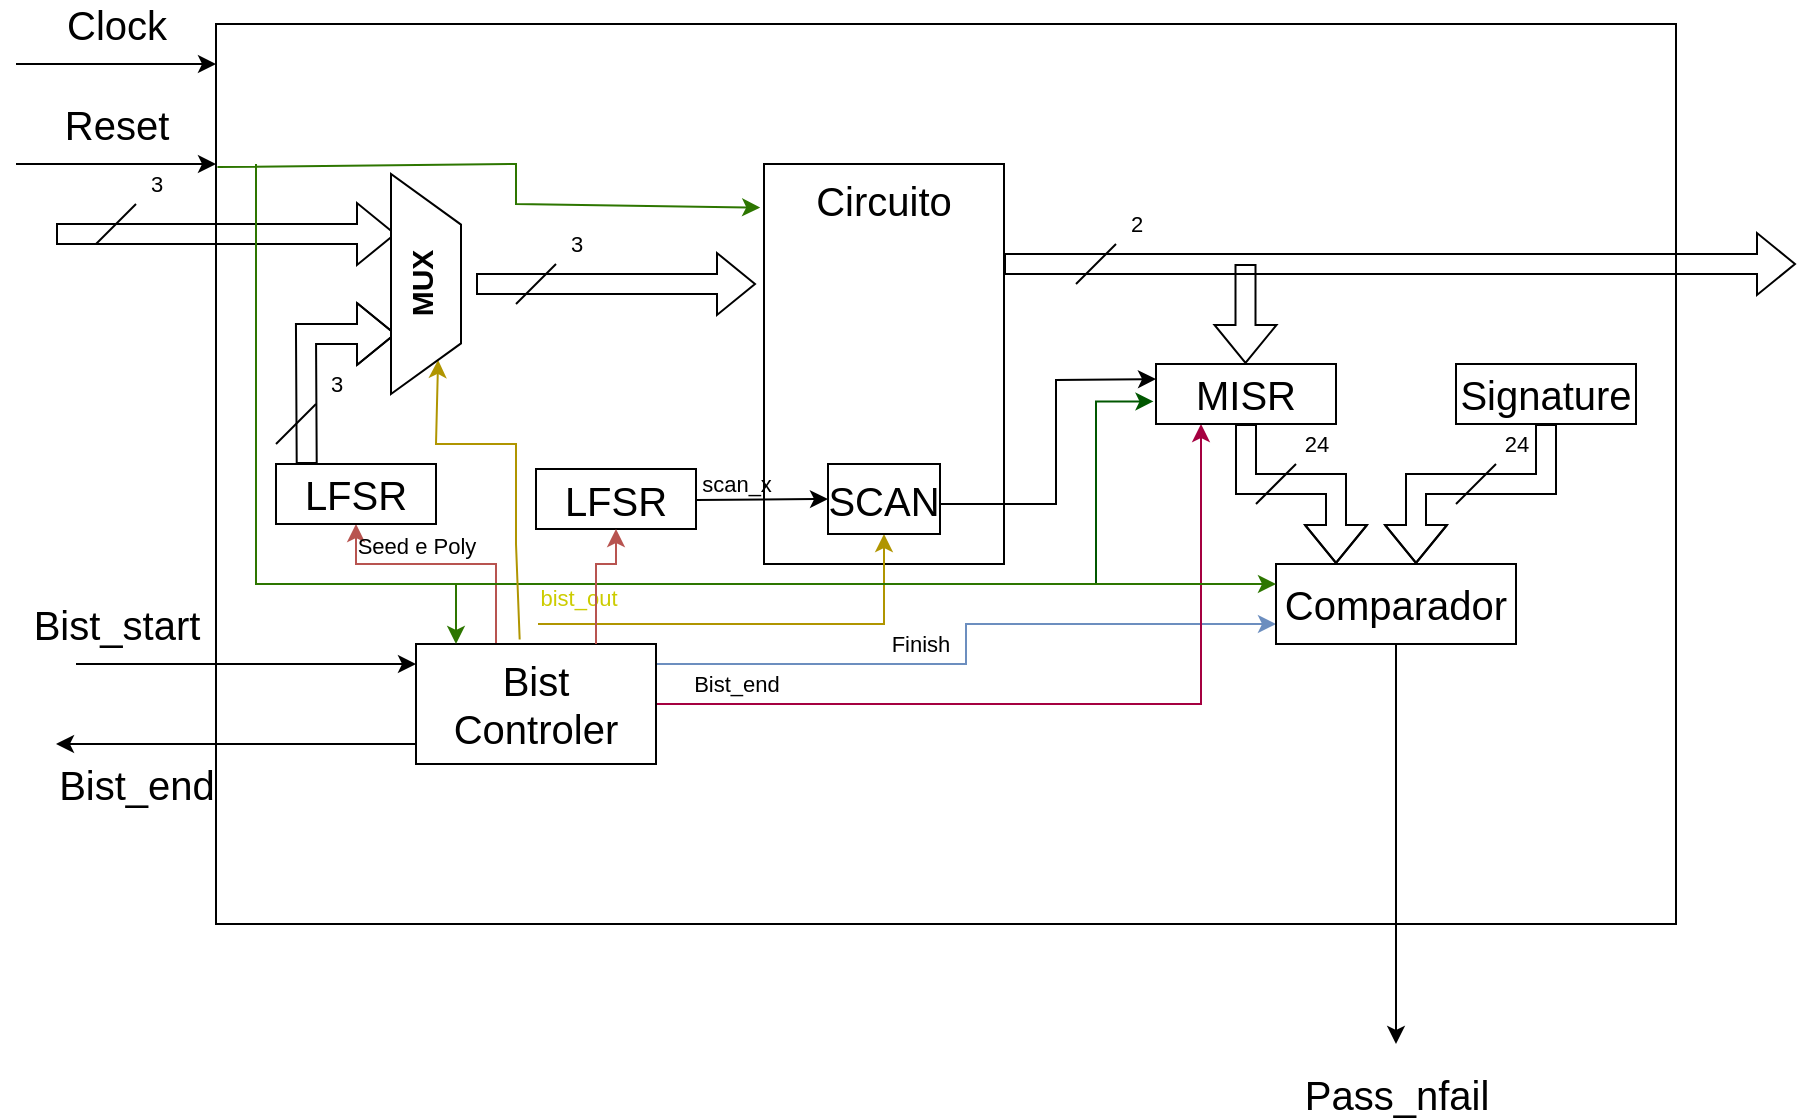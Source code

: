 <mxfile version="22.1.16" type="device">
  <diagram name="Página-1" id="MKnM5BWp4gKMyxSirhqz">
    <mxGraphModel dx="1941" dy="709" grid="1" gridSize="10" guides="1" tooltips="1" connect="1" arrows="1" fold="1" page="1" pageScale="1" pageWidth="827" pageHeight="1169" math="0" shadow="0">
      <root>
        <mxCell id="0" />
        <mxCell id="1" parent="0" />
        <mxCell id="FezYm0x65S-vhj1emQjW-30" value="" style="rounded=0;whiteSpace=wrap;html=1;" parent="1" vertex="1">
          <mxGeometry x="70" y="620" width="730" height="450" as="geometry" />
        </mxCell>
        <mxCell id="FezYm0x65S-vhj1emQjW-2" value="&lt;font style=&quot;font-size: 20px;&quot;&gt;Clock&lt;/font&gt;" style="endArrow=classic;html=1;rounded=0;" parent="1" edge="1">
          <mxGeometry y="20" width="50" height="50" relative="1" as="geometry">
            <mxPoint x="-30" y="640" as="sourcePoint" />
            <mxPoint x="70" y="640" as="targetPoint" />
            <mxPoint as="offset" />
          </mxGeometry>
        </mxCell>
        <mxCell id="FezYm0x65S-vhj1emQjW-3" value="&lt;font style=&quot;font-size: 20px;&quot;&gt;Reset&lt;/font&gt;" style="endArrow=classic;html=1;rounded=0;" parent="1" edge="1">
          <mxGeometry y="20" width="50" height="50" relative="1" as="geometry">
            <mxPoint x="-30" y="690" as="sourcePoint" />
            <mxPoint x="70" y="690" as="targetPoint" />
            <mxPoint as="offset" />
          </mxGeometry>
        </mxCell>
        <mxCell id="FezYm0x65S-vhj1emQjW-4" value="&lt;span style=&quot;font-size: 20px;&quot;&gt;Bist_start&lt;/span&gt;" style="endArrow=classic;html=1;rounded=0;labelBackgroundColor=none;" parent="1" edge="1">
          <mxGeometry x="-0.765" y="20" width="50" height="50" relative="1" as="geometry">
            <mxPoint y="940" as="sourcePoint" />
            <mxPoint x="170" y="940" as="targetPoint" />
            <mxPoint as="offset" />
          </mxGeometry>
        </mxCell>
        <mxCell id="FezYm0x65S-vhj1emQjW-5" value="&lt;font style=&quot;font-size: 20px;&quot;&gt;Bist_end&lt;/font&gt;" style="endArrow=classic;html=1;rounded=0;labelBackgroundColor=none;align=center;" parent="1" edge="1">
          <mxGeometry x="0.556" y="20" width="50" height="50" relative="1" as="geometry">
            <mxPoint x="170" y="980" as="sourcePoint" />
            <mxPoint x="-10" y="980" as="targetPoint" />
            <mxPoint as="offset" />
          </mxGeometry>
        </mxCell>
        <mxCell id="3irK924rz-lLAVBLTGYg-1" style="edgeStyle=orthogonalEdgeStyle;rounded=0;orthogonalLoop=1;jettySize=auto;html=1;fillColor=#f8cecc;strokeColor=#b85450;" parent="1" source="FezYm0x65S-vhj1emQjW-6" target="FezYm0x65S-vhj1emQjW-8" edge="1">
          <mxGeometry relative="1" as="geometry">
            <Array as="points">
              <mxPoint x="210" y="890" />
              <mxPoint x="140" y="890" />
            </Array>
          </mxGeometry>
        </mxCell>
        <mxCell id="3irK924rz-lLAVBLTGYg-2" value="Seed e Poly" style="edgeLabel;html=1;align=center;verticalAlign=middle;resizable=0;points=[];labelBackgroundColor=none;" parent="3irK924rz-lLAVBLTGYg-1" vertex="1" connectable="0">
          <mxGeometry x="-0.168" y="1" relative="1" as="geometry">
            <mxPoint x="-26" y="-10" as="offset" />
          </mxGeometry>
        </mxCell>
        <mxCell id="3irK924rz-lLAVBLTGYg-8" value="Finish" style="edgeStyle=orthogonalEdgeStyle;rounded=0;orthogonalLoop=1;jettySize=auto;html=1;entryX=0;entryY=0.75;entryDx=0;entryDy=0;fillColor=#dae8fc;strokeColor=#6c8ebf;" parent="1" source="FezYm0x65S-vhj1emQjW-6" target="FezYm0x65S-vhj1emQjW-27" edge="1">
          <mxGeometry x="-0.2" y="10" relative="1" as="geometry">
            <Array as="points">
              <mxPoint x="445" y="940" />
              <mxPoint x="445" y="920" />
            </Array>
            <mxPoint as="offset" />
          </mxGeometry>
        </mxCell>
        <mxCell id="3irK924rz-lLAVBLTGYg-10" value="Bist_end" style="edgeStyle=orthogonalEdgeStyle;rounded=0;orthogonalLoop=1;jettySize=auto;html=1;entryX=0.25;entryY=1;entryDx=0;entryDy=0;fillColor=#d80073;strokeColor=#A50040;" parent="1" source="FezYm0x65S-vhj1emQjW-6" target="FezYm0x65S-vhj1emQjW-18" edge="1">
          <mxGeometry x="-0.806" y="10" relative="1" as="geometry">
            <mxPoint as="offset" />
          </mxGeometry>
        </mxCell>
        <mxCell id="FezYm0x65S-vhj1emQjW-6" value="&lt;font style=&quot;font-size: 20px;&quot;&gt;Bist&lt;br&gt;Controler&lt;/font&gt;" style="rounded=0;whiteSpace=wrap;html=1;" parent="1" vertex="1">
          <mxGeometry x="170" y="930" width="120" height="60" as="geometry" />
        </mxCell>
        <mxCell id="FezYm0x65S-vhj1emQjW-13" value="Circuito" style="rounded=0;whiteSpace=wrap;html=1;fontSize=20;verticalAlign=top;" parent="1" vertex="1">
          <mxGeometry x="344" y="690" width="120" height="200" as="geometry" />
        </mxCell>
        <mxCell id="FezYm0x65S-vhj1emQjW-8" value="&lt;font style=&quot;font-size: 20px;&quot;&gt;LFSR&lt;/font&gt;" style="rounded=0;whiteSpace=wrap;html=1;" parent="1" vertex="1">
          <mxGeometry x="100" y="840" width="80" height="30" as="geometry" />
        </mxCell>
        <mxCell id="FezYm0x65S-vhj1emQjW-9" value="" style="shape=flexArrow;endArrow=classic;html=1;rounded=0;entryX=0;entryY=0.75;entryDx=0;entryDy=0;exitX=0.192;exitY=0;exitDx=0;exitDy=0;exitPerimeter=0;" parent="1" source="FezYm0x65S-vhj1emQjW-8" edge="1">
          <mxGeometry width="50" height="50" relative="1" as="geometry">
            <mxPoint x="115" y="830" as="sourcePoint" />
            <mxPoint x="160" y="775.0" as="targetPoint" />
            <Array as="points">
              <mxPoint x="115" y="775" />
            </Array>
          </mxGeometry>
        </mxCell>
        <mxCell id="FezYm0x65S-vhj1emQjW-10" value="" style="shape=flexArrow;endArrow=classic;html=1;rounded=0;entryX=0;entryY=0.25;entryDx=0;entryDy=0;" parent="1" edge="1">
          <mxGeometry width="50" height="50" relative="1" as="geometry">
            <mxPoint x="-10" y="725" as="sourcePoint" />
            <mxPoint x="160" y="725" as="targetPoint" />
          </mxGeometry>
        </mxCell>
        <mxCell id="FezYm0x65S-vhj1emQjW-11" value="" style="shape=flexArrow;endArrow=classic;html=1;rounded=0;exitX=1;exitY=0.5;exitDx=0;exitDy=0;" parent="1" edge="1">
          <mxGeometry width="50" height="50" relative="1" as="geometry">
            <mxPoint x="200" y="750.0" as="sourcePoint" />
            <mxPoint x="340" y="750" as="targetPoint" />
          </mxGeometry>
        </mxCell>
        <mxCell id="3irK924rz-lLAVBLTGYg-4" style="edgeStyle=orthogonalEdgeStyle;rounded=0;orthogonalLoop=1;jettySize=auto;html=1;endArrow=none;endFill=0;startArrow=classic;startFill=1;fillColor=#e3c800;strokeColor=#B09500;fontColor=#CCCC00;" parent="1" source="FezYm0x65S-vhj1emQjW-14" edge="1">
          <mxGeometry relative="1" as="geometry">
            <mxPoint x="231" y="920" as="targetPoint" />
            <Array as="points">
              <mxPoint x="404" y="920" />
              <mxPoint x="231" y="920" />
            </Array>
          </mxGeometry>
        </mxCell>
        <mxCell id="FezYm0x65S-vhj1emQjW-14" value="&lt;font style=&quot;font-size: 20px;&quot;&gt;SCAN&lt;/font&gt;" style="rounded=0;whiteSpace=wrap;html=1;" parent="1" vertex="1">
          <mxGeometry x="376" y="840" width="56" height="35" as="geometry" />
        </mxCell>
        <mxCell id="FezYm0x65S-vhj1emQjW-15" value="scan_x" style="endArrow=classic;html=1;rounded=0;entryX=0;entryY=0.5;entryDx=0;entryDy=0;labelBackgroundColor=none;" parent="1" target="FezYm0x65S-vhj1emQjW-14" edge="1">
          <mxGeometry x="-0.392" y="8" width="50" height="50" relative="1" as="geometry">
            <mxPoint x="310" y="858" as="sourcePoint" />
            <mxPoint x="230" y="800" as="targetPoint" />
            <mxPoint as="offset" />
          </mxGeometry>
        </mxCell>
        <mxCell id="FezYm0x65S-vhj1emQjW-16" value="" style="shape=flexArrow;endArrow=classic;html=1;rounded=0;exitX=1;exitY=0.25;exitDx=0;exitDy=0;" parent="1" source="FezYm0x65S-vhj1emQjW-13" edge="1">
          <mxGeometry width="50" height="50" relative="1" as="geometry">
            <mxPoint x="500" y="750" as="sourcePoint" />
            <mxPoint x="860" y="740" as="targetPoint" />
          </mxGeometry>
        </mxCell>
        <mxCell id="FezYm0x65S-vhj1emQjW-19" value="" style="endArrow=classic;html=1;rounded=0;entryX=0;entryY=0.25;entryDx=0;entryDy=0;" parent="1" target="FezYm0x65S-vhj1emQjW-18" edge="1">
          <mxGeometry width="50" height="50" relative="1" as="geometry">
            <mxPoint x="432" y="860" as="sourcePoint" />
            <mxPoint x="482" y="810" as="targetPoint" />
            <Array as="points">
              <mxPoint x="490" y="860" />
              <mxPoint x="490" y="798" />
            </Array>
          </mxGeometry>
        </mxCell>
        <mxCell id="3irK924rz-lLAVBLTGYg-9" style="edgeStyle=orthogonalEdgeStyle;rounded=0;orthogonalLoop=1;jettySize=auto;html=1;exitX=-0.014;exitY=0.624;exitDx=0;exitDy=0;fillColor=#008a00;strokeColor=#005700;startArrow=classic;startFill=1;endArrow=none;endFill=0;exitPerimeter=0;" parent="1" source="FezYm0x65S-vhj1emQjW-18" edge="1">
          <mxGeometry relative="1" as="geometry">
            <mxPoint x="510" y="900" as="targetPoint" />
            <Array as="points">
              <mxPoint x="510" y="809" />
            </Array>
          </mxGeometry>
        </mxCell>
        <mxCell id="3irK924rz-lLAVBLTGYg-12" style="edgeStyle=orthogonalEdgeStyle;rounded=0;orthogonalLoop=1;jettySize=auto;html=1;shape=flexArrow;startArrow=block;endArrow=none;endFill=0;" parent="1" edge="1">
          <mxGeometry relative="1" as="geometry">
            <mxPoint x="584.75" y="740" as="targetPoint" />
            <mxPoint x="584.75" y="790" as="sourcePoint" />
          </mxGeometry>
        </mxCell>
        <mxCell id="FezYm0x65S-vhj1emQjW-18" value="&lt;font style=&quot;font-size: 20px;&quot;&gt;MISR&lt;/font&gt;" style="rounded=0;whiteSpace=wrap;html=1;" parent="1" vertex="1">
          <mxGeometry x="540" y="790" width="90" height="30" as="geometry" />
        </mxCell>
        <mxCell id="FezYm0x65S-vhj1emQjW-22" value="&lt;font style=&quot;font-size: 20px;&quot;&gt;Signature&lt;/font&gt;" style="rounded=0;whiteSpace=wrap;html=1;" parent="1" vertex="1">
          <mxGeometry x="690" y="790" width="90" height="30" as="geometry" />
        </mxCell>
        <mxCell id="FezYm0x65S-vhj1emQjW-25" value="" style="shape=flexArrow;endArrow=classic;html=1;rounded=0;exitX=0.5;exitY=1;exitDx=0;exitDy=0;" parent="1" source="FezYm0x65S-vhj1emQjW-18" edge="1">
          <mxGeometry width="50" height="50" relative="1" as="geometry">
            <mxPoint x="580" y="880" as="sourcePoint" />
            <mxPoint x="630" y="890" as="targetPoint" />
            <Array as="points">
              <mxPoint x="585" y="850" />
              <mxPoint x="630" y="850" />
            </Array>
          </mxGeometry>
        </mxCell>
        <mxCell id="FezYm0x65S-vhj1emQjW-26" value="" style="shape=flexArrow;endArrow=classic;html=1;rounded=0;exitX=0.5;exitY=1;exitDx=0;exitDy=0;" parent="1" source="FezYm0x65S-vhj1emQjW-22" edge="1">
          <mxGeometry width="50" height="50" relative="1" as="geometry">
            <mxPoint x="735" y="820" as="sourcePoint" />
            <mxPoint x="670" y="890" as="targetPoint" />
            <Array as="points">
              <mxPoint x="735" y="850" />
              <mxPoint x="670" y="850" />
            </Array>
          </mxGeometry>
        </mxCell>
        <mxCell id="FezYm0x65S-vhj1emQjW-27" value="&lt;font style=&quot;font-size: 20px;&quot;&gt;Comparador&lt;/font&gt;" style="rounded=0;whiteSpace=wrap;html=1;" parent="1" vertex="1">
          <mxGeometry x="600" y="890" width="120" height="40" as="geometry" />
        </mxCell>
        <mxCell id="FezYm0x65S-vhj1emQjW-28" value="&lt;font style=&quot;font-size: 20px;&quot;&gt;Pass_nfail&lt;/font&gt;" style="endArrow=classic;html=1;rounded=0;exitX=0.5;exitY=1;exitDx=0;exitDy=0;verticalAlign=bottom;" parent="1" source="FezYm0x65S-vhj1emQjW-27" edge="1">
          <mxGeometry x="1" y="40" width="50" height="50" relative="1" as="geometry">
            <mxPoint x="650" y="985" as="sourcePoint" />
            <mxPoint x="660" y="1130" as="targetPoint" />
            <mxPoint x="-40" y="40" as="offset" />
          </mxGeometry>
        </mxCell>
        <mxCell id="FezYm0x65S-vhj1emQjW-32" value="" style="endArrow=classic;html=1;rounded=0;entryX=-0.016;entryY=0.109;entryDx=0;entryDy=0;entryPerimeter=0;fillColor=#60a917;strokeColor=#2D7600;exitX=0.001;exitY=0.159;exitDx=0;exitDy=0;exitPerimeter=0;" parent="1" source="FezYm0x65S-vhj1emQjW-30" target="FezYm0x65S-vhj1emQjW-13" edge="1">
          <mxGeometry width="50" height="50" relative="1" as="geometry">
            <mxPoint x="90" y="690" as="sourcePoint" />
            <mxPoint x="140" y="650" as="targetPoint" />
            <Array as="points">
              <mxPoint x="220" y="690" />
              <mxPoint x="220" y="710" />
            </Array>
          </mxGeometry>
        </mxCell>
        <mxCell id="FezYm0x65S-vhj1emQjW-33" value="" style="endArrow=classic;html=1;rounded=0;entryX=0.25;entryY=0;entryDx=0;entryDy=0;fillColor=#60a917;strokeColor=#2D7600;" parent="1" edge="1">
          <mxGeometry width="50" height="50" relative="1" as="geometry">
            <mxPoint x="90" y="690" as="sourcePoint" />
            <mxPoint x="190" y="930" as="targetPoint" />
            <Array as="points">
              <mxPoint x="90" y="900" />
              <mxPoint x="130" y="900" />
              <mxPoint x="190" y="900" />
            </Array>
          </mxGeometry>
        </mxCell>
        <mxCell id="FezYm0x65S-vhj1emQjW-38" value="" style="endArrow=classic;html=1;rounded=0;fillColor=#60a917;strokeColor=#2D7600;" parent="1" edge="1">
          <mxGeometry width="50" height="50" relative="1" as="geometry">
            <mxPoint x="190" y="910" as="sourcePoint" />
            <mxPoint x="600" y="900" as="targetPoint" />
            <Array as="points">
              <mxPoint x="190" y="900" />
            </Array>
          </mxGeometry>
        </mxCell>
        <mxCell id="FezYm0x65S-vhj1emQjW-43" value="24" style="endArrow=none;html=1;rounded=0;" parent="1" edge="1">
          <mxGeometry x="1" y="-14" width="50" height="50" relative="1" as="geometry">
            <mxPoint x="590" y="860" as="sourcePoint" />
            <mxPoint x="610" y="840" as="targetPoint" />
            <mxPoint y="-20" as="offset" />
          </mxGeometry>
        </mxCell>
        <mxCell id="FezYm0x65S-vhj1emQjW-44" value="24" style="endArrow=none;html=1;rounded=0;" parent="1" edge="1">
          <mxGeometry x="1" y="14" width="50" height="50" relative="1" as="geometry">
            <mxPoint x="690" y="860" as="sourcePoint" />
            <mxPoint x="710" y="840" as="targetPoint" />
            <mxPoint x="20" as="offset" />
          </mxGeometry>
        </mxCell>
        <mxCell id="FezYm0x65S-vhj1emQjW-46" value="2" style="endArrow=none;html=1;rounded=0;" parent="1" edge="1">
          <mxGeometry x="1" y="14" width="50" height="50" relative="1" as="geometry">
            <mxPoint x="500" y="750" as="sourcePoint" />
            <mxPoint x="520" y="730" as="targetPoint" />
            <mxPoint x="20" as="offset" />
          </mxGeometry>
        </mxCell>
        <mxCell id="FezYm0x65S-vhj1emQjW-49" value="3" style="endArrow=none;html=1;rounded=0;" parent="1" edge="1">
          <mxGeometry x="1" y="14" width="50" height="50" relative="1" as="geometry">
            <mxPoint x="10" y="730" as="sourcePoint" />
            <mxPoint x="30" y="710" as="targetPoint" />
            <mxPoint x="20" as="offset" />
          </mxGeometry>
        </mxCell>
        <mxCell id="FezYm0x65S-vhj1emQjW-50" value="3" style="endArrow=none;html=1;rounded=0;" parent="1" edge="1">
          <mxGeometry x="1" y="14" width="50" height="50" relative="1" as="geometry">
            <mxPoint x="100" y="830" as="sourcePoint" />
            <mxPoint x="120" y="810" as="targetPoint" />
            <mxPoint x="20" as="offset" />
          </mxGeometry>
        </mxCell>
        <mxCell id="FezYm0x65S-vhj1emQjW-51" value="3" style="endArrow=none;html=1;rounded=0;" parent="1" edge="1">
          <mxGeometry x="1" y="14" width="50" height="50" relative="1" as="geometry">
            <mxPoint x="220" y="760" as="sourcePoint" />
            <mxPoint x="240" y="740" as="targetPoint" />
            <mxPoint x="20" as="offset" />
          </mxGeometry>
        </mxCell>
        <mxCell id="FezYm0x65S-vhj1emQjW-53" value="bist_out" style="endArrow=classic;html=1;rounded=0;entryX=0;entryY=0.75;entryDx=0;entryDy=0;fillColor=#e3c800;strokeColor=#B09500;fontColor=#CCCC00;exitX=0.432;exitY=-0.037;exitDx=0;exitDy=0;exitPerimeter=0;" parent="1" edge="1" target="L-2yxT2hrkLG8N9hvxAQ-1" source="FezYm0x65S-vhj1emQjW-6">
          <mxGeometry x="-0.778" y="-30" width="50" height="50" relative="1" as="geometry">
            <mxPoint x="220" y="920" as="sourcePoint" />
            <mxPoint x="180" y="800.0" as="targetPoint" />
            <Array as="points">
              <mxPoint x="220" y="880" />
              <mxPoint x="220" y="830" />
              <mxPoint x="180" y="830" />
            </Array>
            <mxPoint as="offset" />
          </mxGeometry>
        </mxCell>
        <mxCell id="L-2yxT2hrkLG8N9hvxAQ-1" value="&lt;b&gt;&lt;font style=&quot;font-size: 15px;&quot;&gt;MUX&lt;/font&gt;&lt;/b&gt;" style="verticalLabelPosition=middle;verticalAlign=top;shape=trapezoid;perimeter=trapezoidPerimeter;size=0.23;arcSize=10;flipV=1;labelPosition=center;align=center;rotation=-90;spacingBottom=0;html=1;whiteSpace=wrap;direction=east;horizontal=1;" parent="1" vertex="1">
          <mxGeometry x="120" y="732.5" width="110" height="35" as="geometry" />
        </mxCell>
        <mxCell id="Rh_cwncea6Dk2Qm0DpeS-1" value="&lt;font style=&quot;font-size: 20px;&quot;&gt;LFSR&lt;/font&gt;" style="rounded=0;whiteSpace=wrap;html=1;" vertex="1" parent="1">
          <mxGeometry x="230" y="842.5" width="80" height="30" as="geometry" />
        </mxCell>
        <mxCell id="Rh_cwncea6Dk2Qm0DpeS-2" style="edgeStyle=orthogonalEdgeStyle;rounded=0;orthogonalLoop=1;jettySize=auto;html=1;fillColor=#f8cecc;strokeColor=#b85450;entryX=0.5;entryY=1;entryDx=0;entryDy=0;exitX=0.75;exitY=0;exitDx=0;exitDy=0;" edge="1" parent="1" source="FezYm0x65S-vhj1emQjW-6" target="Rh_cwncea6Dk2Qm0DpeS-1">
          <mxGeometry relative="1" as="geometry">
            <Array as="points">
              <mxPoint x="260" y="890" />
              <mxPoint x="270" y="890" />
            </Array>
            <mxPoint x="390" y="1020" as="sourcePoint" />
            <mxPoint x="320" y="960" as="targetPoint" />
          </mxGeometry>
        </mxCell>
      </root>
    </mxGraphModel>
  </diagram>
</mxfile>

